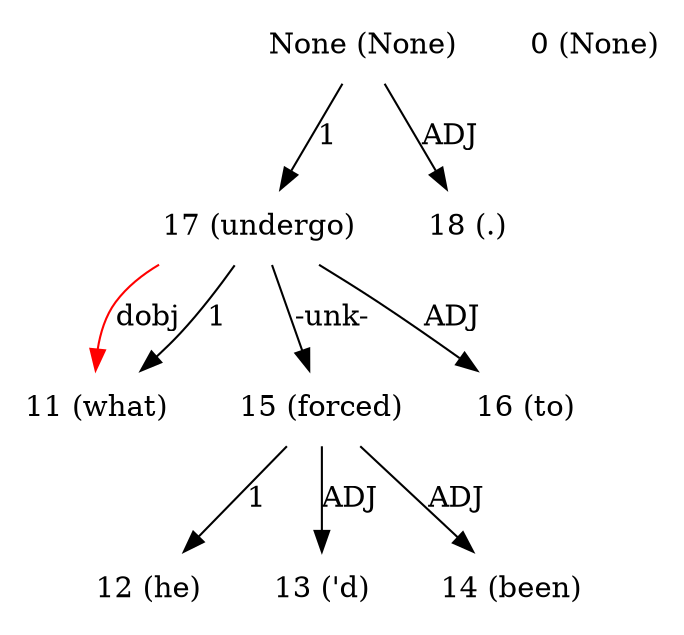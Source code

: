 digraph G{
edge [dir=forward]
node [shape=plaintext]

None [label="None (None)"]
None -> 17 [label="1"]
None -> 18 [label="ADJ"]
0 [label="0 (None)"]
11 [label="11 (what)"]
17 -> 11 [label="dobj", color="red"]
12 [label="12 (he)"]
13 [label="13 ('d)"]
14 [label="14 (been)"]
15 [label="15 (forced)"]
15 -> 12 [label="1"]
15 -> 13 [label="ADJ"]
15 -> 14 [label="ADJ"]
16 [label="16 (to)"]
17 [label="17 (undergo)"]
17 -> 11 [label="1"]
17 -> 15 [label="-unk-"]
17 -> 16 [label="ADJ"]
18 [label="18 (.)"]
}
